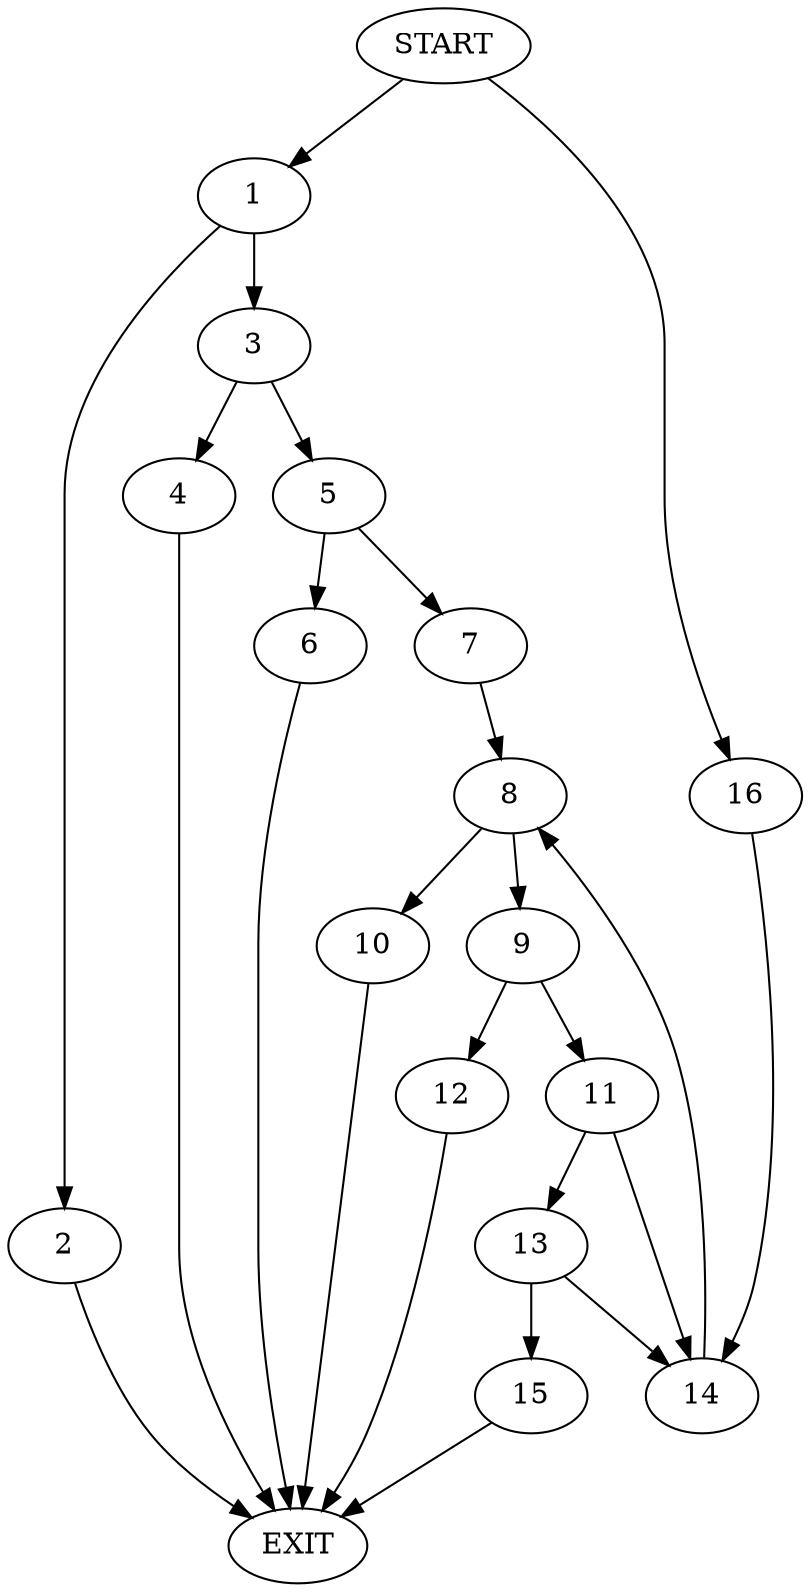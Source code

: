 digraph {
0 [label="START"]
17 [label="EXIT"]
0 -> 1
1 -> 2
1 -> 3
3 -> 4
3 -> 5
2 -> 17
5 -> 6
5 -> 7
4 -> 17
6 -> 17
7 -> 8
8 -> 9
8 -> 10
10 -> 17
9 -> 11
9 -> 12
12 -> 17
11 -> 13
11 -> 14
13 -> 15
13 -> 14
14 -> 8
15 -> 17
0 -> 16
16 -> 14
}
